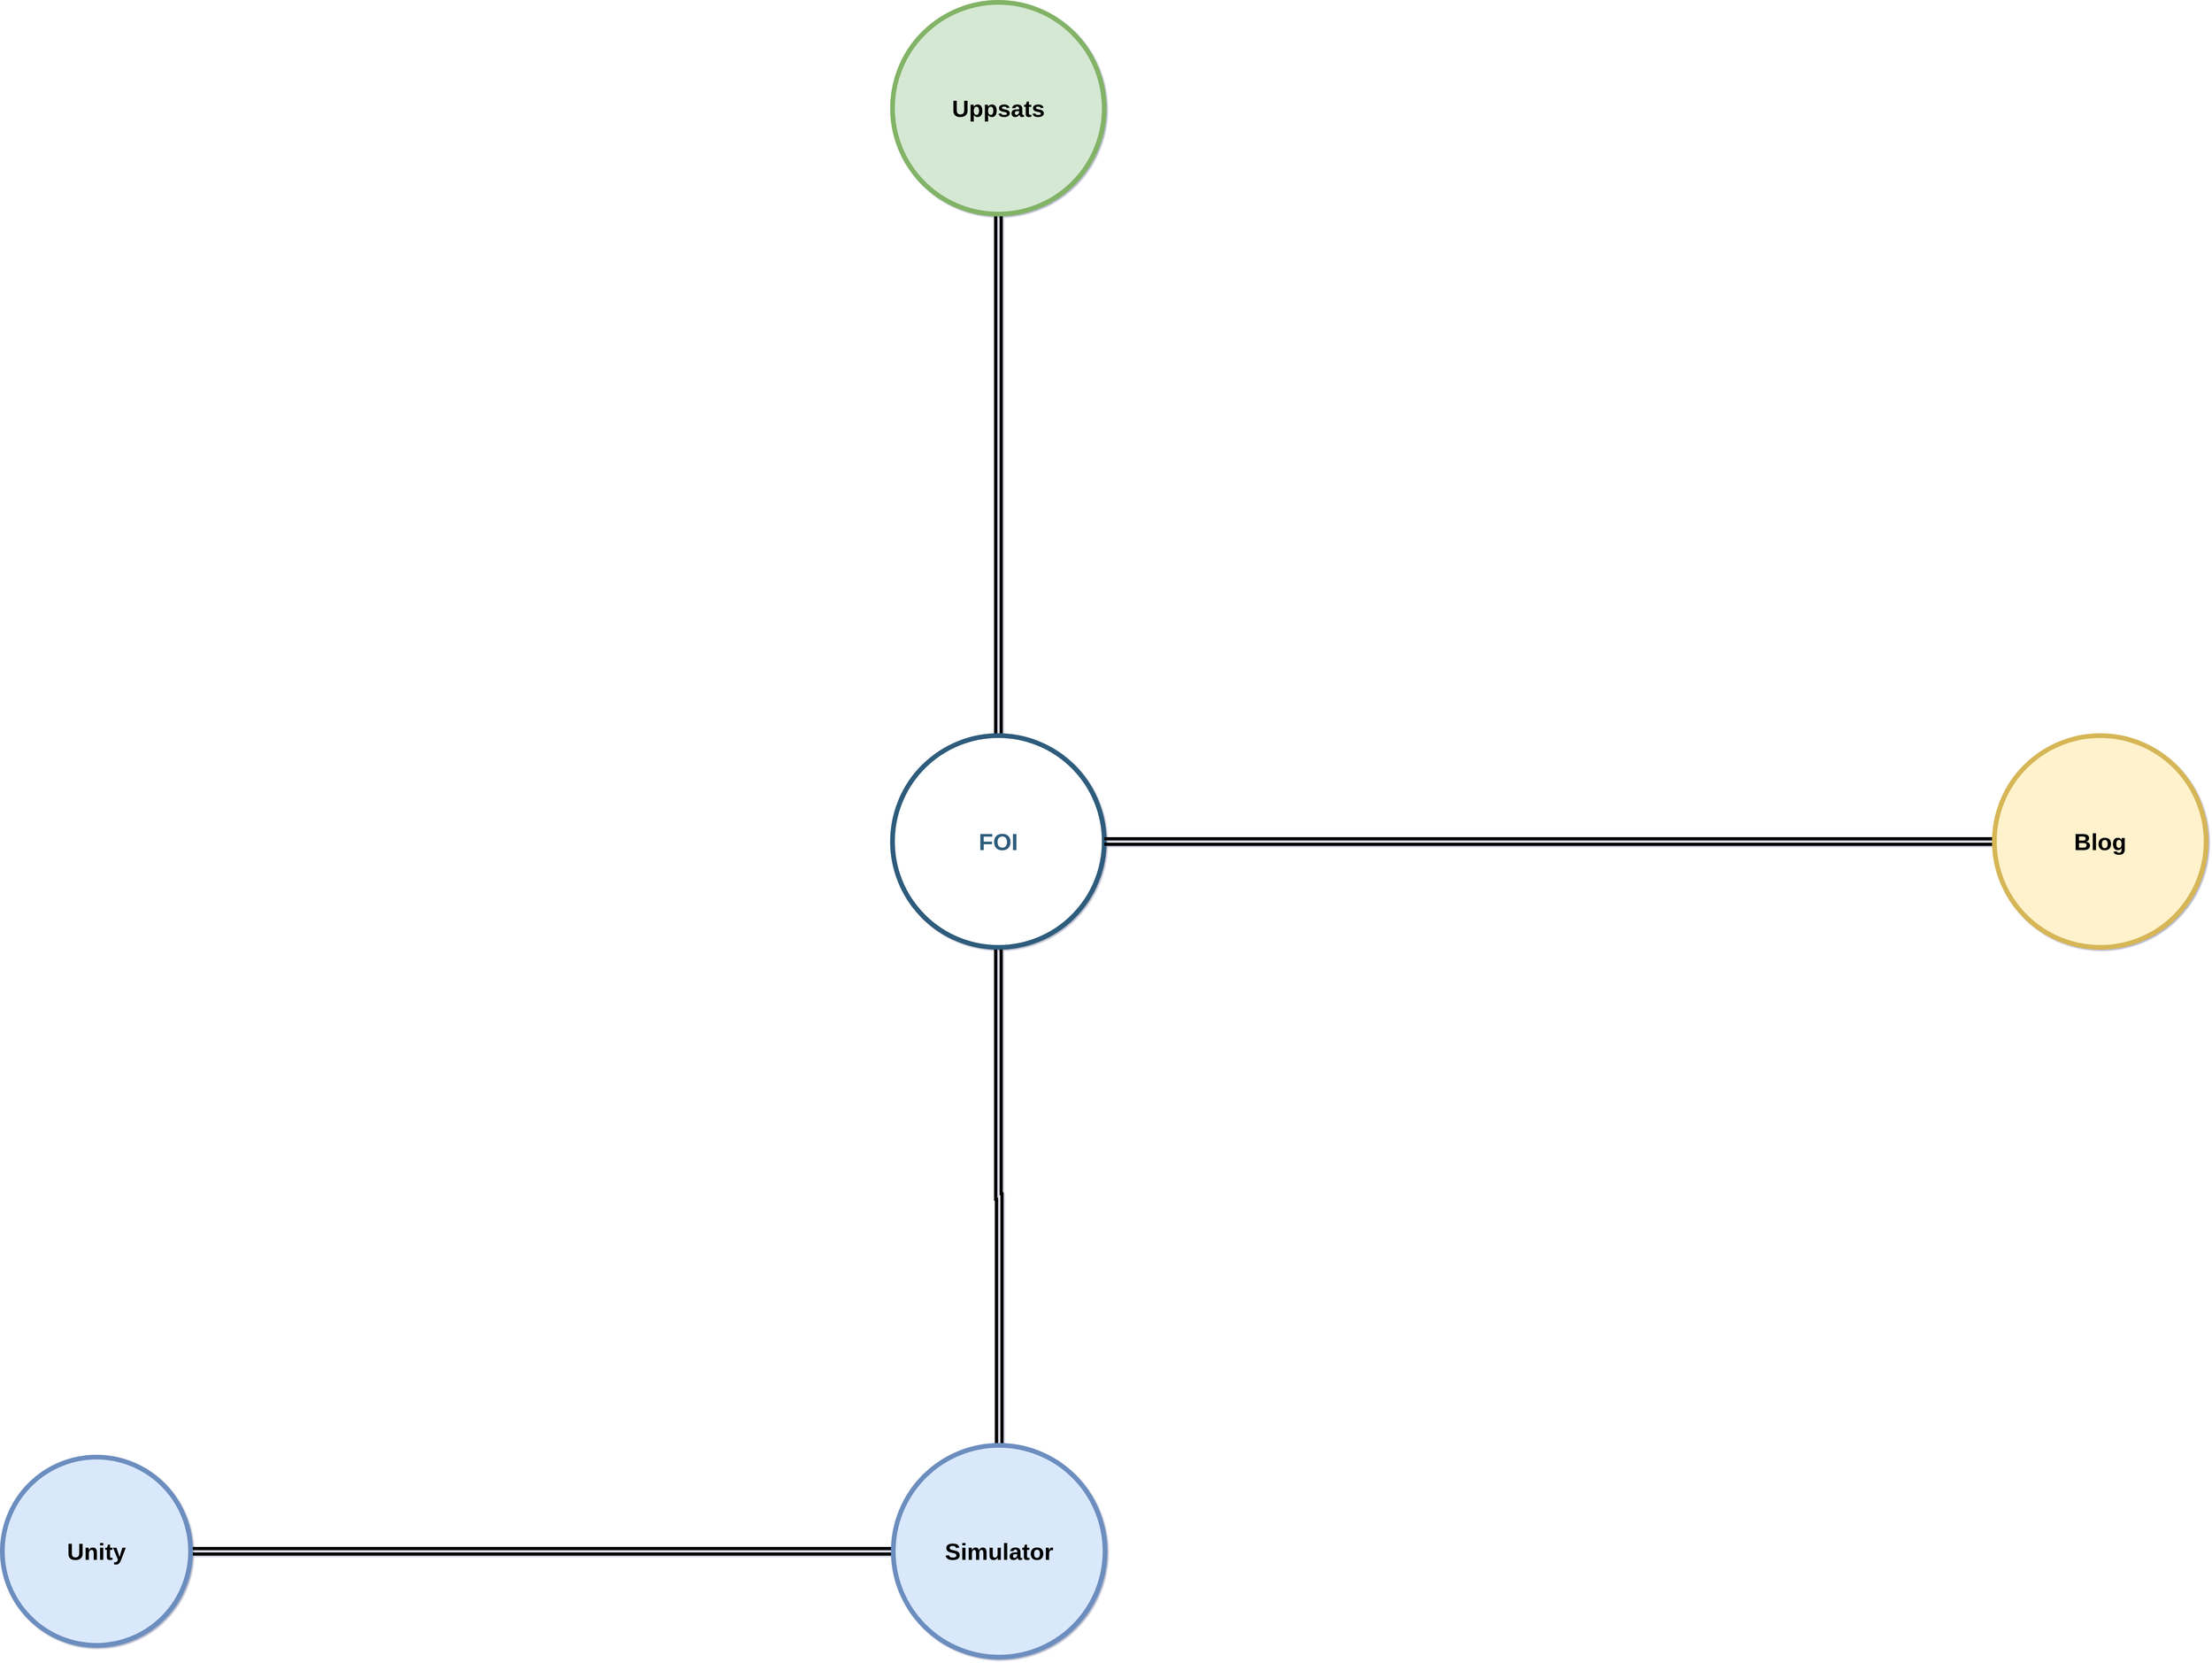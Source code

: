 <mxfile version="16.4.11" type="github">
  <diagram id="6a731a19-8d31-9384-78a2-239565b7b9f0" name="Page-1">
    <mxGraphModel dx="3871" dy="2377" grid="1" gridSize="10" guides="1" tooltips="1" connect="1" arrows="1" fold="1" page="1" pageScale="1" pageWidth="4681" pageHeight="3300" background="none" math="0" shadow="1">
      <root>
        <mxCell id="0" />
        <mxCell id="1" parent="0" />
        <mxCell id="_q4PwhRryI1n4HFh4pQv-2328" style="edgeStyle=orthogonalEdgeStyle;shape=link;rounded=0;orthogonalLoop=1;jettySize=auto;html=1;strokeWidth=4;" edge="1" parent="1" source="_q4PwhRryI1n4HFh4pQv-2317" target="_q4PwhRryI1n4HFh4pQv-2323">
          <mxGeometry relative="1" as="geometry" />
        </mxCell>
        <mxCell id="_q4PwhRryI1n4HFh4pQv-2329" style="edgeStyle=orthogonalEdgeStyle;shape=link;rounded=0;orthogonalLoop=1;jettySize=auto;html=1;entryX=0.5;entryY=1;entryDx=0;entryDy=0;strokeWidth=4;sketch=0;shadow=0;" edge="1" parent="1" source="_q4PwhRryI1n4HFh4pQv-2317" target="_q4PwhRryI1n4HFh4pQv-2318">
          <mxGeometry relative="1" as="geometry" />
        </mxCell>
        <mxCell id="_q4PwhRryI1n4HFh4pQv-2317" value="FOI" style="ellipse;whiteSpace=wrap;html=1;shadow=0;fontFamily=Helvetica;fontSize=30;fontColor=#2F5B7C;align=center;strokeColor=#2F5B7C;strokeWidth=6;fillColor=#FFFFFF;fontStyle=1;gradientColor=none;" vertex="1" parent="1">
          <mxGeometry x="2205" y="1515" width="270" height="270" as="geometry" />
        </mxCell>
        <mxCell id="_q4PwhRryI1n4HFh4pQv-2318" value="Uppsats" style="ellipse;whiteSpace=wrap;html=1;shadow=0;fontFamily=Helvetica;fontSize=30;align=center;strokeColor=#82b366;strokeWidth=6;fillColor=#d5e8d4;fontStyle=1;" vertex="1" parent="1">
          <mxGeometry x="2205" y="580" width="270" height="270" as="geometry" />
        </mxCell>
        <mxCell id="_q4PwhRryI1n4HFh4pQv-2327" style="edgeStyle=orthogonalEdgeStyle;shape=link;rounded=0;orthogonalLoop=1;jettySize=auto;html=1;strokeWidth=4;" edge="1" parent="1" source="_q4PwhRryI1n4HFh4pQv-2322" target="_q4PwhRryI1n4HFh4pQv-2317">
          <mxGeometry relative="1" as="geometry" />
        </mxCell>
        <mxCell id="_q4PwhRryI1n4HFh4pQv-2322" value="Blog" style="ellipse;whiteSpace=wrap;html=1;shadow=0;fontFamily=Helvetica;fontSize=30;align=center;strokeColor=#d6b656;strokeWidth=6;fillColor=#fff2cc;fontStyle=1;" vertex="1" parent="1">
          <mxGeometry x="3610" y="1515" width="270" height="270" as="geometry" />
        </mxCell>
        <mxCell id="_q4PwhRryI1n4HFh4pQv-2331" style="edgeStyle=orthogonalEdgeStyle;shape=link;rounded=0;sketch=0;orthogonalLoop=1;jettySize=auto;html=1;entryX=1;entryY=0.5;entryDx=0;entryDy=0;shadow=0;strokeWidth=4;" edge="1" parent="1" source="_q4PwhRryI1n4HFh4pQv-2323" target="_q4PwhRryI1n4HFh4pQv-2330">
          <mxGeometry relative="1" as="geometry" />
        </mxCell>
        <mxCell id="_q4PwhRryI1n4HFh4pQv-2323" value="Simulator" style="ellipse;whiteSpace=wrap;html=1;shadow=0;fontFamily=Helvetica;fontSize=30;align=center;strokeColor=#6c8ebf;strokeWidth=6;fillColor=#dae8fc;fontStyle=1;" vertex="1" parent="1">
          <mxGeometry x="2206" y="2420" width="270" height="270" as="geometry" />
        </mxCell>
        <mxCell id="_q4PwhRryI1n4HFh4pQv-2330" value="Unity" style="ellipse;whiteSpace=wrap;html=1;shadow=0;fontFamily=Helvetica;fontSize=30;align=center;strokeColor=#6c8ebf;strokeWidth=6;fillColor=#dae8fc;fontStyle=1;" vertex="1" parent="1">
          <mxGeometry x="1070" y="2435" width="240" height="240" as="geometry" />
        </mxCell>
      </root>
    </mxGraphModel>
  </diagram>
</mxfile>
